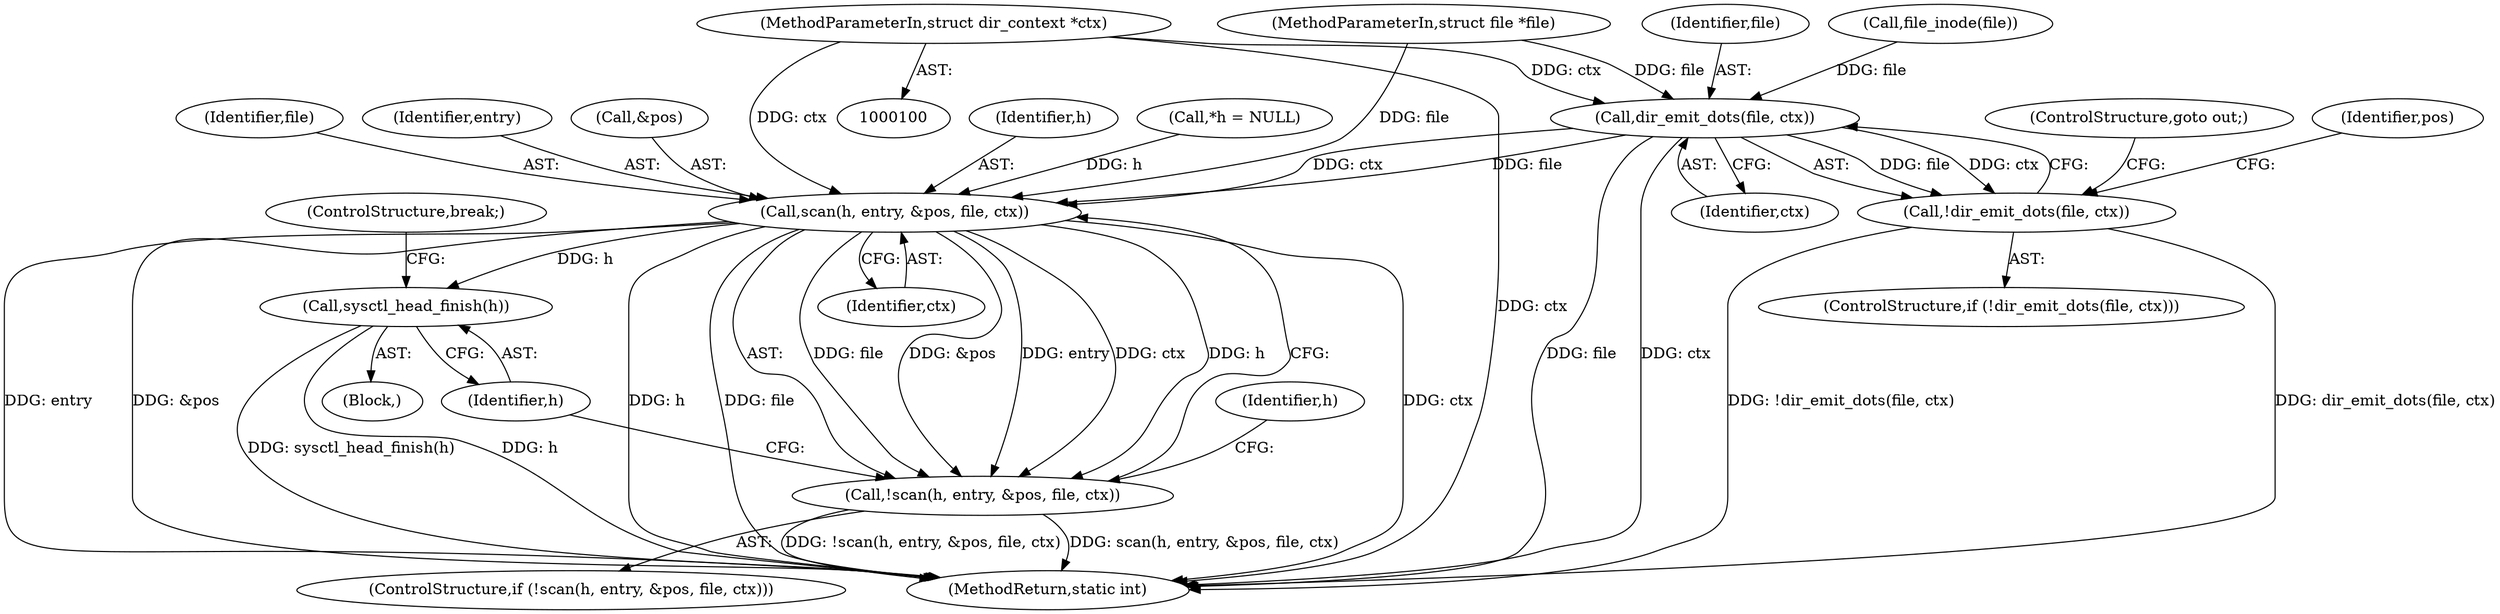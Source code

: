 digraph "0_linux_93362fa47fe98b62e4a34ab408c4a418432e7939@pointer" {
"1000102" [label="(MethodParameterIn,struct dir_context *ctx)"];
"1000125" [label="(Call,dir_emit_dots(file, ctx))"];
"1000124" [label="(Call,!dir_emit_dots(file, ctx))"];
"1000148" [label="(Call,scan(h, entry, &pos, file, ctx))"];
"1000147" [label="(Call,!scan(h, entry, &pos, file, ctx))"];
"1000156" [label="(Call,sysctl_head_finish(h))"];
"1000125" [label="(Call,dir_emit_dots(file, ctx))"];
"1000164" [label="(MethodReturn,static int)"];
"1000149" [label="(Identifier,h)"];
"1000155" [label="(Block,)"];
"1000153" [label="(Identifier,file)"];
"1000156" [label="(Call,sysctl_head_finish(h))"];
"1000157" [label="(Identifier,h)"];
"1000123" [label="(ControlStructure,if (!dir_emit_dots(file, ctx)))"];
"1000146" [label="(ControlStructure,if (!scan(h, entry, &pos, file, ctx)))"];
"1000127" [label="(Identifier,ctx)"];
"1000150" [label="(Identifier,entry)"];
"1000158" [label="(ControlStructure,break;)"];
"1000154" [label="(Identifier,ctx)"];
"1000151" [label="(Call,&pos)"];
"1000126" [label="(Identifier,file)"];
"1000124" [label="(Call,!dir_emit_dots(file, ctx))"];
"1000148" [label="(Call,scan(h, entry, &pos, file, ctx))"];
"1000147" [label="(Call,!scan(h, entry, &pos, file, ctx))"];
"1000142" [label="(Identifier,h)"];
"1000130" [label="(Identifier,pos)"];
"1000108" [label="(Call,file_inode(file))"];
"1000102" [label="(MethodParameterIn,struct dir_context *ctx)"];
"1000128" [label="(ControlStructure,goto out;)"];
"1000101" [label="(MethodParameterIn,struct file *file)"];
"1000111" [label="(Call,*h = NULL)"];
"1000102" -> "1000100"  [label="AST: "];
"1000102" -> "1000164"  [label="DDG: ctx"];
"1000102" -> "1000125"  [label="DDG: ctx"];
"1000102" -> "1000148"  [label="DDG: ctx"];
"1000125" -> "1000124"  [label="AST: "];
"1000125" -> "1000127"  [label="CFG: "];
"1000126" -> "1000125"  [label="AST: "];
"1000127" -> "1000125"  [label="AST: "];
"1000124" -> "1000125"  [label="CFG: "];
"1000125" -> "1000164"  [label="DDG: file"];
"1000125" -> "1000164"  [label="DDG: ctx"];
"1000125" -> "1000124"  [label="DDG: file"];
"1000125" -> "1000124"  [label="DDG: ctx"];
"1000108" -> "1000125"  [label="DDG: file"];
"1000101" -> "1000125"  [label="DDG: file"];
"1000125" -> "1000148"  [label="DDG: file"];
"1000125" -> "1000148"  [label="DDG: ctx"];
"1000124" -> "1000123"  [label="AST: "];
"1000128" -> "1000124"  [label="CFG: "];
"1000130" -> "1000124"  [label="CFG: "];
"1000124" -> "1000164"  [label="DDG: dir_emit_dots(file, ctx)"];
"1000124" -> "1000164"  [label="DDG: !dir_emit_dots(file, ctx)"];
"1000148" -> "1000147"  [label="AST: "];
"1000148" -> "1000154"  [label="CFG: "];
"1000149" -> "1000148"  [label="AST: "];
"1000150" -> "1000148"  [label="AST: "];
"1000151" -> "1000148"  [label="AST: "];
"1000153" -> "1000148"  [label="AST: "];
"1000154" -> "1000148"  [label="AST: "];
"1000147" -> "1000148"  [label="CFG: "];
"1000148" -> "1000164"  [label="DDG: ctx"];
"1000148" -> "1000164"  [label="DDG: entry"];
"1000148" -> "1000164"  [label="DDG: &pos"];
"1000148" -> "1000164"  [label="DDG: h"];
"1000148" -> "1000164"  [label="DDG: file"];
"1000148" -> "1000147"  [label="DDG: file"];
"1000148" -> "1000147"  [label="DDG: h"];
"1000148" -> "1000147"  [label="DDG: &pos"];
"1000148" -> "1000147"  [label="DDG: entry"];
"1000148" -> "1000147"  [label="DDG: ctx"];
"1000111" -> "1000148"  [label="DDG: h"];
"1000101" -> "1000148"  [label="DDG: file"];
"1000148" -> "1000156"  [label="DDG: h"];
"1000147" -> "1000146"  [label="AST: "];
"1000157" -> "1000147"  [label="CFG: "];
"1000142" -> "1000147"  [label="CFG: "];
"1000147" -> "1000164"  [label="DDG: scan(h, entry, &pos, file, ctx)"];
"1000147" -> "1000164"  [label="DDG: !scan(h, entry, &pos, file, ctx)"];
"1000156" -> "1000155"  [label="AST: "];
"1000156" -> "1000157"  [label="CFG: "];
"1000157" -> "1000156"  [label="AST: "];
"1000158" -> "1000156"  [label="CFG: "];
"1000156" -> "1000164"  [label="DDG: h"];
"1000156" -> "1000164"  [label="DDG: sysctl_head_finish(h)"];
}
